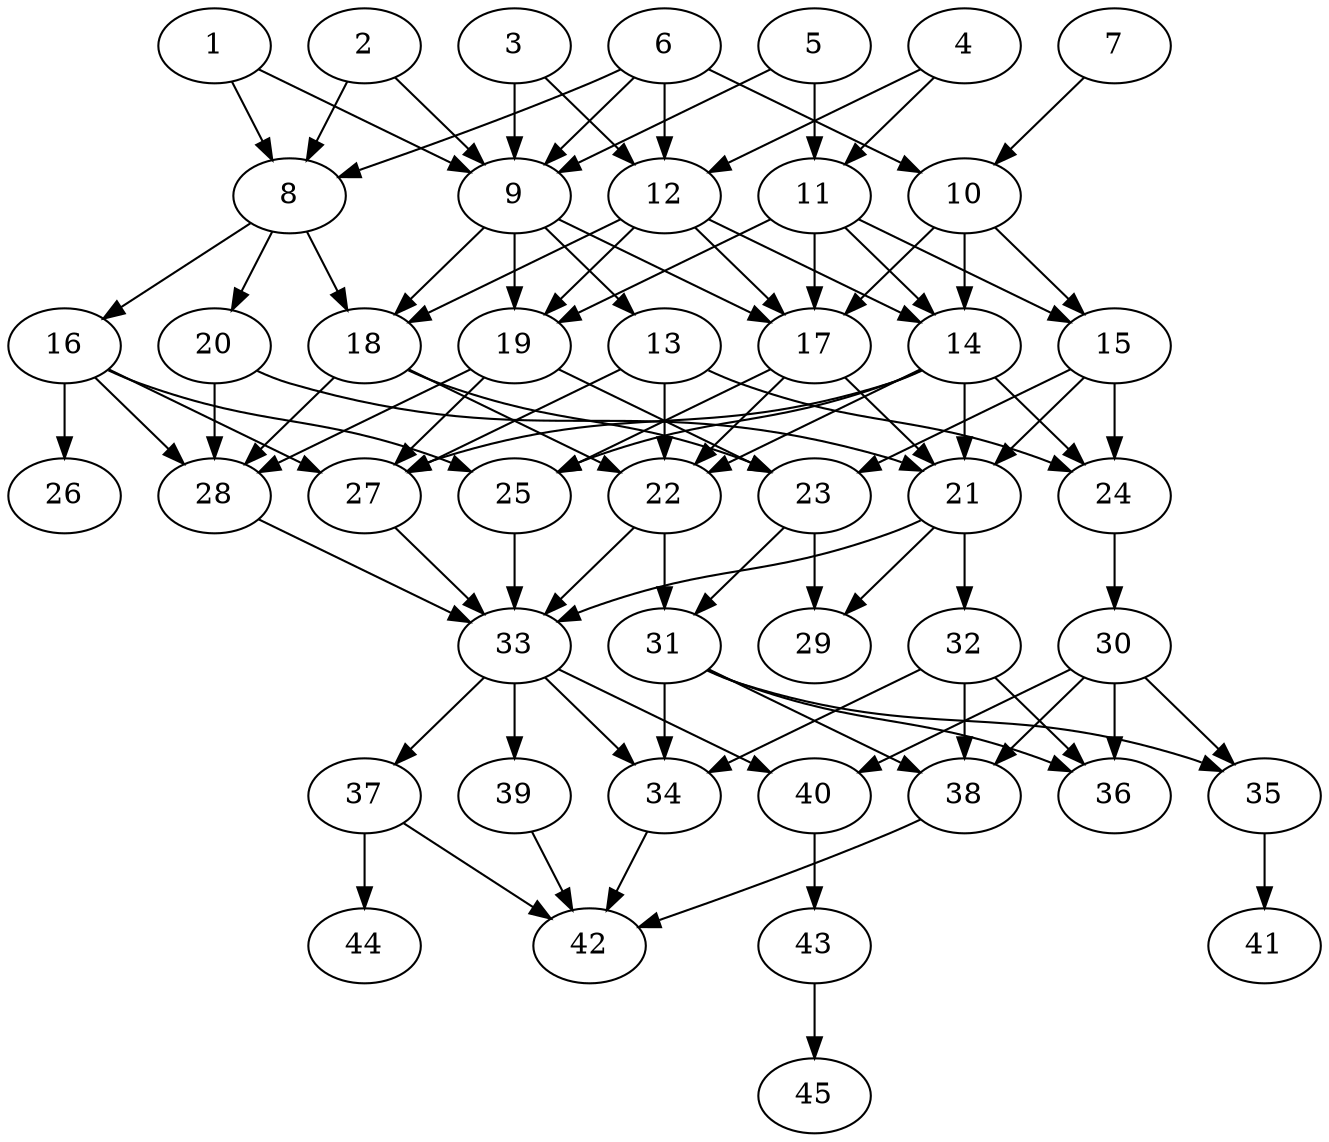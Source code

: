 // DAG automatically generated by daggen at Thu Oct  3 14:07:25 2019
// ./daggen --dot -n 45 --ccr 0.4 --fat 0.5 --regular 0.5 --density 0.7 --mindata 5242880 --maxdata 52428800 
digraph G {
  1 [size="20072960", alpha="0.13", expect_size="8029184"] 
  1 -> 8 [size ="8029184"]
  1 -> 9 [size ="8029184"]
  2 [size="62937600", alpha="0.10", expect_size="25175040"] 
  2 -> 8 [size ="25175040"]
  2 -> 9 [size ="25175040"]
  3 [size="74705920", alpha="0.16", expect_size="29882368"] 
  3 -> 9 [size ="29882368"]
  3 -> 12 [size ="29882368"]
  4 [size="23987200", alpha="0.17", expect_size="9594880"] 
  4 -> 11 [size ="9594880"]
  4 -> 12 [size ="9594880"]
  5 [size="129221120", alpha="0.10", expect_size="51688448"] 
  5 -> 9 [size ="51688448"]
  5 -> 11 [size ="51688448"]
  6 [size="21189120", alpha="0.11", expect_size="8475648"] 
  6 -> 8 [size ="8475648"]
  6 -> 9 [size ="8475648"]
  6 -> 10 [size ="8475648"]
  6 -> 12 [size ="8475648"]
  7 [size="73840640", alpha="0.03", expect_size="29536256"] 
  7 -> 10 [size ="29536256"]
  8 [size="29911040", alpha="0.16", expect_size="11964416"] 
  8 -> 16 [size ="11964416"]
  8 -> 18 [size ="11964416"]
  8 -> 20 [size ="11964416"]
  9 [size="72125440", alpha="0.15", expect_size="28850176"] 
  9 -> 13 [size ="28850176"]
  9 -> 17 [size ="28850176"]
  9 -> 18 [size ="28850176"]
  9 -> 19 [size ="28850176"]
  10 [size="126581760", alpha="0.00", expect_size="50632704"] 
  10 -> 14 [size ="50632704"]
  10 -> 15 [size ="50632704"]
  10 -> 17 [size ="50632704"]
  11 [size="24660480", alpha="0.19", expect_size="9864192"] 
  11 -> 14 [size ="9864192"]
  11 -> 15 [size ="9864192"]
  11 -> 17 [size ="9864192"]
  11 -> 19 [size ="9864192"]
  12 [size="98749440", alpha="0.08", expect_size="39499776"] 
  12 -> 14 [size ="39499776"]
  12 -> 17 [size ="39499776"]
  12 -> 18 [size ="39499776"]
  12 -> 19 [size ="39499776"]
  13 [size="39951360", alpha="0.17", expect_size="15980544"] 
  13 -> 22 [size ="15980544"]
  13 -> 24 [size ="15980544"]
  13 -> 27 [size ="15980544"]
  14 [size="16936960", alpha="0.12", expect_size="6774784"] 
  14 -> 21 [size ="6774784"]
  14 -> 22 [size ="6774784"]
  14 -> 24 [size ="6774784"]
  14 -> 25 [size ="6774784"]
  14 -> 27 [size ="6774784"]
  15 [size="117063680", alpha="0.07", expect_size="46825472"] 
  15 -> 21 [size ="46825472"]
  15 -> 23 [size ="46825472"]
  15 -> 24 [size ="46825472"]
  16 [size="59456000", alpha="0.11", expect_size="23782400"] 
  16 -> 25 [size ="23782400"]
  16 -> 26 [size ="23782400"]
  16 -> 27 [size ="23782400"]
  16 -> 28 [size ="23782400"]
  17 [size="123578880", alpha="0.04", expect_size="49431552"] 
  17 -> 21 [size ="49431552"]
  17 -> 22 [size ="49431552"]
  17 -> 25 [size ="49431552"]
  18 [size="22499840", alpha="0.02", expect_size="8999936"] 
  18 -> 22 [size ="8999936"]
  18 -> 23 [size ="8999936"]
  18 -> 28 [size ="8999936"]
  19 [size="119040000", alpha="0.17", expect_size="47616000"] 
  19 -> 23 [size ="47616000"]
  19 -> 27 [size ="47616000"]
  19 -> 28 [size ="47616000"]
  20 [size="87674880", alpha="0.06", expect_size="35069952"] 
  20 -> 21 [size ="35069952"]
  20 -> 28 [size ="35069952"]
  21 [size="89817600", alpha="0.15", expect_size="35927040"] 
  21 -> 29 [size ="35927040"]
  21 -> 32 [size ="35927040"]
  21 -> 33 [size ="35927040"]
  22 [size="84515840", alpha="0.14", expect_size="33806336"] 
  22 -> 31 [size ="33806336"]
  22 -> 33 [size ="33806336"]
  23 [size="15055360", alpha="0.02", expect_size="6022144"] 
  23 -> 29 [size ="6022144"]
  23 -> 31 [size ="6022144"]
  24 [size="116290560", alpha="0.13", expect_size="46516224"] 
  24 -> 30 [size ="46516224"]
  25 [size="69696000", alpha="0.03", expect_size="27878400"] 
  25 -> 33 [size ="27878400"]
  26 [size="109002240", alpha="0.14", expect_size="43600896"] 
  27 [size="57879040", alpha="0.16", expect_size="23151616"] 
  27 -> 33 [size ="23151616"]
  28 [size="82908160", alpha="0.01", expect_size="33163264"] 
  28 -> 33 [size ="33163264"]
  29 [size="95334400", alpha="0.15", expect_size="38133760"] 
  30 [size="77992960", alpha="0.09", expect_size="31197184"] 
  30 -> 35 [size ="31197184"]
  30 -> 36 [size ="31197184"]
  30 -> 38 [size ="31197184"]
  30 -> 40 [size ="31197184"]
  31 [size="111088640", alpha="0.05", expect_size="44435456"] 
  31 -> 34 [size ="44435456"]
  31 -> 35 [size ="44435456"]
  31 -> 36 [size ="44435456"]
  31 -> 38 [size ="44435456"]
  32 [size="83624960", alpha="0.16", expect_size="33449984"] 
  32 -> 34 [size ="33449984"]
  32 -> 36 [size ="33449984"]
  32 -> 38 [size ="33449984"]
  33 [size="45432320", alpha="0.11", expect_size="18172928"] 
  33 -> 34 [size ="18172928"]
  33 -> 37 [size ="18172928"]
  33 -> 39 [size ="18172928"]
  33 -> 40 [size ="18172928"]
  34 [size="58109440", alpha="0.06", expect_size="23243776"] 
  34 -> 42 [size ="23243776"]
  35 [size="14574080", alpha="0.19", expect_size="5829632"] 
  35 -> 41 [size ="5829632"]
  36 [size="30942720", alpha="0.01", expect_size="12377088"] 
  37 [size="115299840", alpha="0.00", expect_size="46119936"] 
  37 -> 42 [size ="46119936"]
  37 -> 44 [size ="46119936"]
  38 [size="92446720", alpha="0.02", expect_size="36978688"] 
  38 -> 42 [size ="36978688"]
  39 [size="97154560", alpha="0.01", expect_size="38861824"] 
  39 -> 42 [size ="38861824"]
  40 [size="70479360", alpha="0.13", expect_size="28191744"] 
  40 -> 43 [size ="28191744"]
  41 [size="125893120", alpha="0.18", expect_size="50357248"] 
  42 [size="39024640", alpha="0.15", expect_size="15609856"] 
  43 [size="13480960", alpha="0.13", expect_size="5392384"] 
  43 -> 45 [size ="5392384"]
  44 [size="76103680", alpha="0.08", expect_size="30441472"] 
  45 [size="112765440", alpha="0.12", expect_size="45106176"] 
}
